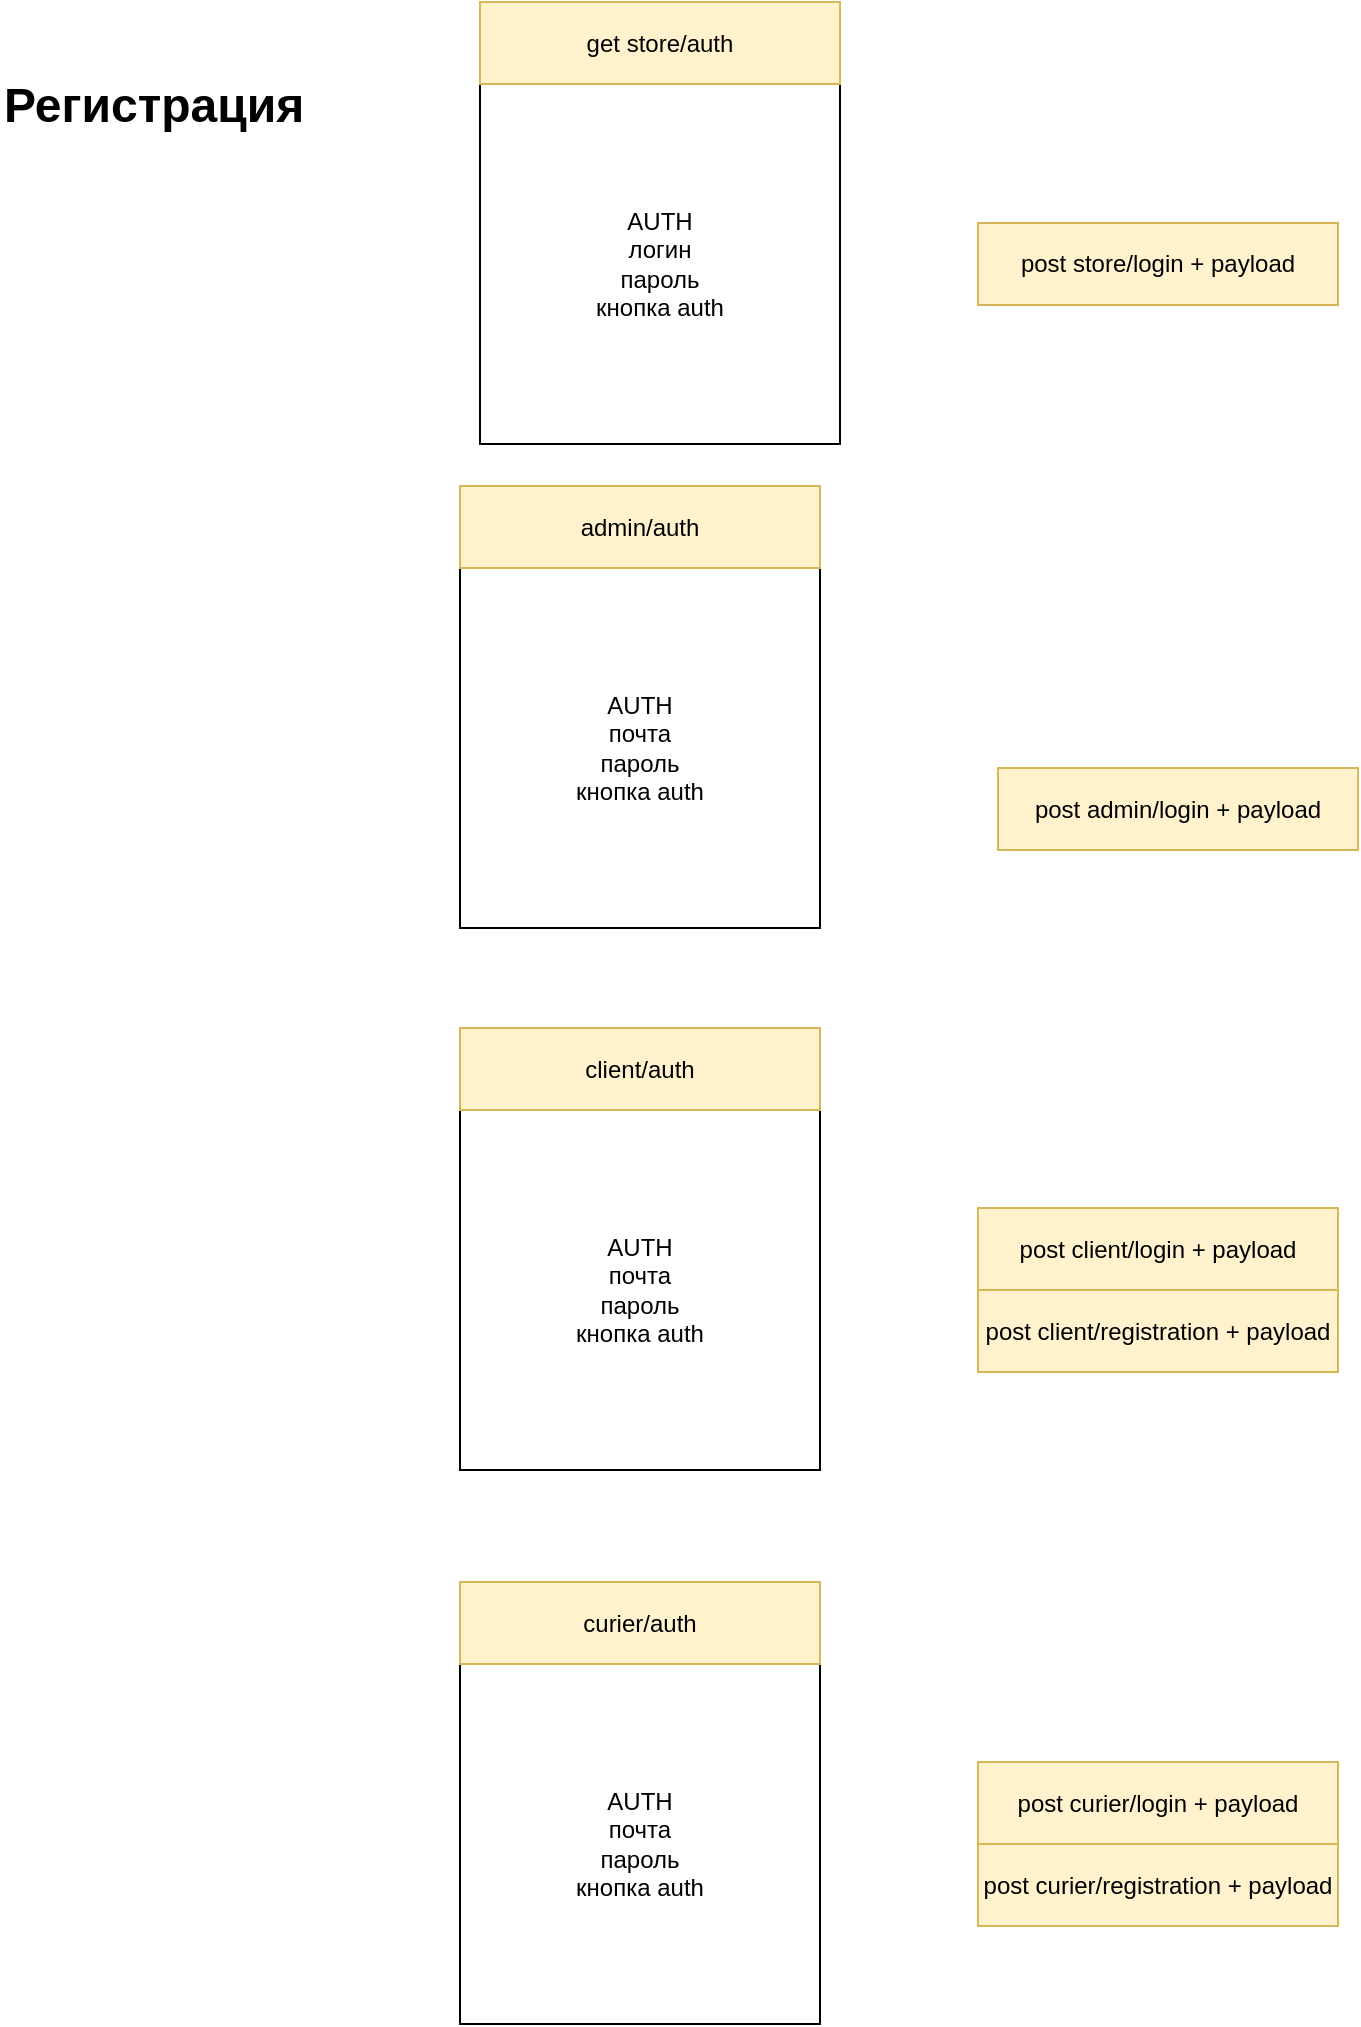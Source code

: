 <mxfile version="24.1.0" type="device">
  <diagram name="Страница — 1" id="XDdJCOj5BgrIff6nonp3">
    <mxGraphModel dx="1512" dy="945" grid="1" gridSize="10" guides="1" tooltips="1" connect="1" arrows="1" fold="1" page="1" pageScale="1" pageWidth="650" pageHeight="200" math="0" shadow="0">
      <root>
        <mxCell id="0" />
        <mxCell id="1" parent="0" />
        <mxCell id="ga1eZ9HjU4N5ib0OzfGF-16" value="&lt;h1 style=&quot;margin-top: 0px;&quot;&gt;Регистрация&lt;/h1&gt;" style="text;html=1;whiteSpace=wrap;overflow=hidden;rounded=0;" parent="1" vertex="1">
          <mxGeometry x="-610" y="-149" width="180" height="120" as="geometry" />
        </mxCell>
        <mxCell id="dC0uHsRcsvpBTz0B__mM-1" value="AUTH&lt;div&gt;логин&lt;/div&gt;&lt;div&gt;пароль&lt;/div&gt;&lt;div&gt;кнопка auth&lt;br&gt;&lt;/div&gt;" style="rounded=0;whiteSpace=wrap;html=1;" parent="1" vertex="1">
          <mxGeometry x="-370" y="-139" width="180" height="180" as="geometry" />
        </mxCell>
        <mxCell id="dC0uHsRcsvpBTz0B__mM-2" value="get store/&lt;span style=&quot;color: rgba(0, 0, 0, 0); font-family: monospace; font-size: 0px; text-align: start; text-wrap: nowrap;&quot;&gt;%3CmxGraphModel%3E%3Croot%3E%3CmxCell%20id%3D%220%22%2F%3E%3CmxCell%20id%3D%221%22%20parent%3D%220%22%2F%3E%3CmxCell%20id%3D%222%22%20value%3D%22AUTH%26lt%3Bdiv%26gt%3B%D0%BF%D0%BE%D1%87%D1%82%D0%B0%26lt%3B%2Fdiv%26gt%3B%26lt%3Bdiv%26gt%3B%D0%BF%D0%B0%D1%80%D0%BE%D0%BB%D1%8C%26lt%3B%2Fdiv%26gt%3B%26lt%3Bdiv%26gt%3B%D0%BA%D0%BD%D0%BE%D0%BF%D0%BA%D0%B0%20auth%26lt%3Bbr%26gt%3B%26lt%3B%2Fdiv%26gt%3B%22%20style%3D%22rounded%3D0%3BwhiteSpace%3Dwrap%3Bhtml%3D1%3B%22%20vertex%3D%221%22%20parent%3D%221%22%3E%3CmxGeometry%20x%3D%22-380%22%20y%3D%22491%22%20width%3D%22180%22%20height%3D%22180%22%20as%3D%22geometry%22%2F%3E%3C%2FmxCell%3E%3CmxCell%20id%3D%223%22%20value%3D%22client%2Fauth%22%20style%3D%22rounded%3D0%3BwhiteSpace%3Dwrap%3Bhtml%3D1%3BfillColor%3D%23fff2cc%3BstrokeColor%3D%23d6b656%3B%22%20vertex%3D%221%22%20parent%3D%221%22%3E%3CmxGeometry%20x%3D%22-380%22%20y%3D%22450%22%20width%3D%22180%22%20height%3D%2241%22%20as%3D%22geometry%22%2F%3E%3C%2FmxCell%3E%3C%2Froot%3E%3C%2FmxGraphModel%3E&lt;/span&gt;auth" style="rounded=0;whiteSpace=wrap;html=1;fillColor=#fff2cc;strokeColor=#d6b656;" parent="1" vertex="1">
          <mxGeometry x="-370" y="-180" width="180" height="41" as="geometry" />
        </mxCell>
        <mxCell id="dC0uHsRcsvpBTz0B__mM-3" value="AUTH&lt;div&gt;почта&lt;/div&gt;&lt;div&gt;пароль&lt;/div&gt;&lt;div&gt;кнопка auth&lt;br&gt;&lt;/div&gt;" style="rounded=0;whiteSpace=wrap;html=1;" parent="1" vertex="1">
          <mxGeometry x="-380" y="374" width="180" height="180" as="geometry" />
        </mxCell>
        <mxCell id="dC0uHsRcsvpBTz0B__mM-4" value="client/auth" style="rounded=0;whiteSpace=wrap;html=1;fillColor=#fff2cc;strokeColor=#d6b656;" parent="1" vertex="1">
          <mxGeometry x="-380" y="333" width="180" height="41" as="geometry" />
        </mxCell>
        <mxCell id="dC0uHsRcsvpBTz0B__mM-5" value="AUTH&lt;div&gt;почта&lt;/div&gt;&lt;div&gt;пароль&lt;/div&gt;&lt;div&gt;кнопка auth&lt;br&gt;&lt;/div&gt;" style="rounded=0;whiteSpace=wrap;html=1;" parent="1" vertex="1">
          <mxGeometry x="-380" y="103" width="180" height="180" as="geometry" />
        </mxCell>
        <mxCell id="dC0uHsRcsvpBTz0B__mM-6" value="admin/auth" style="rounded=0;whiteSpace=wrap;html=1;fillColor=#fff2cc;strokeColor=#d6b656;" parent="1" vertex="1">
          <mxGeometry x="-380" y="62" width="180" height="41" as="geometry" />
        </mxCell>
        <mxCell id="dC0uHsRcsvpBTz0B__mM-8" value="post store/login&lt;span style=&quot;color: rgba(0, 0, 0, 0); font-family: monospace; font-size: 0px; text-align: start; text-wrap: nowrap;&quot;&gt;%3CmxGraphModel%3E%3Croot%3E%3CmxCell%20id%3D%220%22%2F%3E%3CmxCell%20id%3D%221%22%20parent%3D%220%22%2F%3E%3CmxCell%20id%3D%222%22%20value%3D%22AUTH%26lt%3Bdiv%26gt%3B%D0%BF%D0%BE%D1%87%D1%82%D0%B0%26lt%3B%2Fdiv%26gt%3B%26lt%3Bdiv%26gt%3B%D0%BF%D0%B0%D1%80%D0%BE%D0%BB%D1%8C%26lt%3B%2Fdiv%26gt%3B%26lt%3Bdiv%26gt%3B%D0%BA%D0%BD%D0%BE%D0%BF%D0%BA%D0%B0%20auth%26lt%3Bbr%26gt%3B%26lt%3B%2Fdiv%26gt%3B%22%20style%3D%22rounded%3D0%3BwhiteSpace%3Dwrap%3Bhtml%3D1%3B%22%20vertex%3D%221%22%20parent%3D%221%22%3E%3CmxGeometry%20x%3D%22-380%22%20y%3D%22491%22%20width%3D%22180%22%20height%3D%22180%22%20as%3D%22geometry%22%2F%3E%3C%2FmxCell%3E%3CmxCell%20id%3D%223%22%20value%3D%22client%2Fauth%22%20style%3D%22rounded%3D0%3BwhiteSpace%3Dwrap%3Bhtml%3D1%3BfillColor%3D%23fff2cc%3BstrokeColor%3D%23d6b656%3B%22%20vertex%3D%221%22%20parent%3D%221%22%3E%3CmxGeometry%20x%3D%22-380%22%20y%3D%22450%22%20width%3D%22180%22%20height%3D%2241%22%20as%3D%22geometry%22%2F%3E%3C%2FmxCell%3E%3C%2Froot%3E%3C%2FmxGraphModel%lol&lt;/span&gt;&amp;nbsp;+ payload" style="rounded=0;whiteSpace=wrap;html=1;fillColor=#fff2cc;strokeColor=#d6b656;" parent="1" vertex="1">
          <mxGeometry x="-121" y="-69.5" width="180" height="41" as="geometry" />
        </mxCell>
        <mxCell id="dC0uHsRcsvpBTz0B__mM-9" value="post admin/login&lt;span style=&quot;color: rgba(0, 0, 0, 0); font-family: monospace; font-size: 0px; text-align: start; text-wrap: nowrap;&quot;&gt;%3CmxGraphModel%3E%3Croot%3E%3CmxCell%20id%3D%220%22%2F%3E%3CmxCell%20id%3D%221%22%20parent%3D%220%22%2F%3E%3CmxCell%20id%3D%222%22%20value%3D%22AUTH%26lt%3Bdiv%26gt%3B%D0%BF%D0%BE%D1%87%D1%82%D0%B0%26lt%3B%2Fdiv%26gt%3B%26lt%3Bdiv%26gt%3B%D0%BF%D0%B0%D1%80%D0%BE%D0%BB%D1%8C%26lt%3B%2Fdiv%26gt%3B%26lt%3Bdiv%26gt%3B%D0%BA%D0%BD%D0%BE%D0%BF%D0%BA%D0%B0%20auth%26lt%3Bbr%26gt%3B%26lt%3B%2Fdiv%26gt%3B%22%20style%3D%22rounded%3D0%3BwhiteSpace%3Dwrap%3Bhtml%3D1%3B%22%20vertex%3D%221%22%20parent%3D%221%22%3E%3CmxGeometry%20x%3D%22-380%22%20y%3D%22491%22%20width%3D%22180%22%20height%3D%22180%22%20as%3D%22geometry%22%2F%3E%3C%2FmxCell%3E%3CmxCell%20id%3D%223%22%20value%3D%22client%2Fauth%22%20style%3D%22rounded%3D0%3BwhiteSpace%3Dwrap%3Bhtml%3D1%3BfillColor%3D%23fff2cc%3BstrokeColor%3D%23d6b656%3B%22%20vertex%3D%221%22%20parent%3D%221%22%3E%3CmxGeometry%20x%3D%22-380%22%20y%3D%22450%22%20width%3D%22180%22%20height%3D%2241%22%20as%3D%22geometry%22%2F%3E%3C%2FmxCell%3E%3C%2Froot%3E%3C%2FmxGraphModel%lol&lt;/span&gt;&amp;nbsp;+ payload" style="rounded=0;whiteSpace=wrap;html=1;fillColor=#fff2cc;strokeColor=#d6b656;" parent="1" vertex="1">
          <mxGeometry x="-111" y="203" width="180" height="41" as="geometry" />
        </mxCell>
        <mxCell id="dC0uHsRcsvpBTz0B__mM-10" value="post client/login&lt;span style=&quot;color: rgba(0, 0, 0, 0); font-family: monospace; font-size: 0px; text-align: start; text-wrap: nowrap;&quot;&gt;%3CmxGraphModel%3E%3Croot%3E%3CmxCell%20id%3D%220%22%2F%3E%3CmxCell%20id%3D%221%22%20parent%3D%220%22%2F%3E%3CmxCell%20id%3D%222%22%20value%3D%22AUTH%26lt%3Bdiv%26gt%3B%D0%BF%D0%BE%D1%87%D1%82%D0%B0%26lt%3B%2Fdiv%26gt%3B%26lt%3Bdiv%26gt%3B%D0%BF%D0%B0%D1%80%D0%BE%D0%BB%D1%8C%26lt%3B%2Fdiv%26gt%3B%26lt%3Bdiv%26gt%3B%D0%BA%D0%BD%D0%BE%D0%BF%D0%BA%D0%B0%20auth%26lt%3Bbr%26gt%3B%26lt%3B%2Fdiv%26gt%3B%22%20style%3D%22rounded%3D0%3BwhiteSpace%3Dwrap%3Bhtml%3D1%3B%22%20vertex%3D%221%22%20parent%3D%221%22%3E%3CmxGeometry%20x%3D%22-380%22%20y%3D%22491%22%20width%3D%22180%22%20height%3D%22180%22%20as%3D%22geometry%22%2F%3E%3C%2FmxCell%3E%3CmxCell%20id%3D%223%22%20value%3D%22client%2Fauth%22%20style%3D%22rounded%3D0%3BwhiteSpace%3Dwrap%3Bhtml%3D1%3BfillColor%3D%23fff2cc%3BstrokeColor%3D%23d6b656%3B%22%20vertex%3D%221%22%20parent%3D%221%22%3E%3CmxGeometry%20x%3D%22-380%22%20y%3D%22450%22%20width%3D%22180%22%20height%3D%2241%22%20as%3D%22geometry%22%2F%3E%3C%2FmxCell%3E%3C%2Froot%3E%3C%2FmxGraphModel%lol&lt;/span&gt;&amp;nbsp;+ payload" style="rounded=0;whiteSpace=wrap;html=1;fillColor=#fff2cc;strokeColor=#d6b656;" parent="1" vertex="1">
          <mxGeometry x="-121" y="423" width="180" height="41" as="geometry" />
        </mxCell>
        <mxCell id="dC0uHsRcsvpBTz0B__mM-11" value="post client/registration&lt;span style=&quot;color: rgba(0, 0, 0, 0); font-family: monospace; font-size: 0px; text-align: start; text-wrap: nowrap;&quot;&gt;%3CmxGraphModel%3E%3Croot%3E%3CmxCell%20id%3D%220%22%2F%3E%3CmxCell%20id%3D%221%22%20parent%3D%220%22%2F%3E%3CmxCell%20id%3D%222%22%20value%3D%22AUTH%26lt%3Bdiv%26gt%3B%D0%BF%D0%BE%D1%87%D1%82%D0%B0%26lt%3B%2Fdiv%26gt%3B%26lt%3Bdiv%26gt%3B%D0%BF%D0%B0%D1%80%D0%BE%D0%BB%D1%8C%26lt%3B%2Fdiv%26gt%3B%26lt%3Bdiv%26gt%3B%D0%BA%D0%BD%D0%BE%D0%BF%D0%BA%D0%B0%20auth%26lt%3Bbr%26gt%3B%26lt%3B%2Fdiv%26gt%3B%22%20style%3D%22rounded%3D0%3BwhiteSpace%3Dwrap%3Bhtml%3D1%3B%22%20vertex%3D%221%22%20parent%3D%221%22%3E%3CmxGeometry%20x%3D%22-380%22%20y%3D%22491%22%20width%3D%22180%22%20height%3D%22180%22%20as%3D%22geometry%22%2F%3E%3C%2FmxCell%3E%3CmxCell%20id%3D%223%22%20value%3D%22client%2Fauth%22%20style%3D%22rounded%3D0%3BwhiteSpace%3Dwrap%3Bhtml%3D1%3BfillColor%3D%23fff2cc%3BstrokeColor%3D%23d6b656%3B%22%20vertex%3D%221%22%20parent%3D%221%22%3E%3CmxGeometry%20x%3D%22-380%22%20y%3D%22450%22%20width%3D%22180%22%20height%3D%2241%22%20as%3D%22geometry%22%2F%3E%3C%2FmxCell%3E%3C%2Froot%3E%3C%2FmxGraphModel%lol&lt;/span&gt;&amp;nbsp;+ payload" style="rounded=0;whiteSpace=wrap;html=1;fillColor=#fff2cc;strokeColor=#d6b656;" parent="1" vertex="1">
          <mxGeometry x="-121" y="464" width="180" height="41" as="geometry" />
        </mxCell>
        <mxCell id="bWzLP5L4RH6KkXzM0k1r-3" value="AUTH&lt;div&gt;почта&lt;/div&gt;&lt;div&gt;пароль&lt;/div&gt;&lt;div&gt;кнопка auth&lt;br&gt;&lt;/div&gt;" style="rounded=0;whiteSpace=wrap;html=1;" vertex="1" parent="1">
          <mxGeometry x="-380" y="651" width="180" height="180" as="geometry" />
        </mxCell>
        <mxCell id="bWzLP5L4RH6KkXzM0k1r-4" value="curier/auth" style="rounded=0;whiteSpace=wrap;html=1;fillColor=#fff2cc;strokeColor=#d6b656;" vertex="1" parent="1">
          <mxGeometry x="-380" y="610" width="180" height="41" as="geometry" />
        </mxCell>
        <mxCell id="bWzLP5L4RH6KkXzM0k1r-5" value="post curier/login&lt;span style=&quot;color: rgba(0, 0, 0, 0); font-family: monospace; font-size: 0px; text-align: start; text-wrap: nowrap;&quot;&gt;%3CmxGraphModel%3E%3Croot%3E%3CmxCell%20id%3D%220%22%2F%3E%3CmxCell%20id%3D%221%22%20parent%3D%220%22%2F%3E%3CmxCell%20id%3D%222%22%20value%3D%22AUTH%26lt%3Bdiv%26gt%3B%D0%BF%D0%BE%D1%87%D1%82%D0%B0%26lt%3B%2Fdiv%26gt%3B%26lt%3Bdiv%26gt%3B%D0%BF%D0%B0%D1%80%D0%BE%D0%BB%D1%8C%26lt%3B%2Fdiv%26gt%3B%26lt%3Bdiv%26gt%3B%D0%BA%D0%BD%D0%BE%D0%BF%D0%BA%D0%B0%20auth%26lt%3Bbr%26gt%3B%26lt%3B%2Fdiv%26gt%3B%22%20style%3D%22rounded%3D0%3BwhiteSpace%3Dwrap%3Bhtml%3D1%3B%22%20vertex%3D%221%22%20parent%3D%221%22%3E%3CmxGeometry%20x%3D%22-380%22%20y%3D%22491%22%20width%3D%22180%22%20height%3D%22180%22%20as%3D%22geometry%22%2F%3E%3C%2FmxCell%3E%3CmxCell%20id%3D%223%22%20value%3D%22client%2Fauth%22%20style%3D%22rounded%3D0%3BwhiteSpace%3Dwrap%3Bhtml%3D1%3BfillColor%3D%23fff2cc%3BstrokeColor%3D%23d6b656%3B%22%20vertex%3D%221%22%20parent%3D%221%22%3E%3CmxGeometry%20x%3D%22-380%22%20y%3D%22450%22%20width%3D%22180%22%20height%3D%2241%22%20as%3D%22geometry%22%2F%3E%3C%2FmxCell%3E%3C%2Froot%3E%3C%2FmxGraphModel%lol&lt;/span&gt;&amp;nbsp;+ payload" style="rounded=0;whiteSpace=wrap;html=1;fillColor=#fff2cc;strokeColor=#d6b656;" vertex="1" parent="1">
          <mxGeometry x="-121" y="700" width="180" height="41" as="geometry" />
        </mxCell>
        <mxCell id="bWzLP5L4RH6KkXzM0k1r-6" value="post curier/registration&lt;span style=&quot;color: rgba(0, 0, 0, 0); font-family: monospace; font-size: 0px; text-align: start; text-wrap: nowrap;&quot;&gt;%3CmxGraphModel%3E%3Croot%3E%3CmxCell%20id%3D%220%22%2F%3E%3CmxCell%20id%3D%221%22%20parent%3D%220%22%2F%3E%3CmxCell%20id%3D%222%22%20value%3D%22AUTH%26lt%3Bdiv%26gt%3B%D0%BF%D0%BE%D1%87%D1%82%D0%B0%26lt%3B%2Fdiv%26gt%3B%26lt%3Bdiv%26gt%3B%D0%BF%D0%B0%D1%80%D0%BE%D0%BB%D1%8C%26lt%3B%2Fdiv%26gt%3B%26lt%3Bdiv%26gt%3B%D0%BA%D0%BD%D0%BE%D0%BF%D0%BA%D0%B0%20auth%26lt%3Bbr%26gt%3B%26lt%3B%2Fdiv%26gt%3B%22%20style%3D%22rounded%3D0%3BwhiteSpace%3Dwrap%3Bhtml%3D1%3B%22%20vertex%3D%221%22%20parent%3D%221%22%3E%3CmxGeometry%20x%3D%22-380%22%20y%3D%22491%22%20width%3D%22180%22%20height%3D%22180%22%20as%3D%22geometry%22%2F%3E%3C%2FmxCell%3E%3CmxCell%20id%3D%223%22%20value%3D%22client%2Fauth%22%20style%3D%22rounded%3D0%3BwhiteSpace%3Dwrap%3Bhtml%3D1%3BfillColor%3D%23fff2cc%3BstrokeColor%3D%23d6b656%3B%22%20vertex%3D%221%22%20parent%3D%221%22%3E%3CmxGeometry%20x%3D%22-380%22%20y%3D%22450%22%20width%3D%22180%22%20height%3D%2241%22%20as%3D%22geometry%22%2F%3E%3C%2FmxCell%3E%3C%2Froot%3E%3C%2FmxGraphModel%lol&lt;/span&gt;&amp;nbsp;+ payload" style="rounded=0;whiteSpace=wrap;html=1;fillColor=#fff2cc;strokeColor=#d6b656;" vertex="1" parent="1">
          <mxGeometry x="-121" y="741" width="180" height="41" as="geometry" />
        </mxCell>
      </root>
    </mxGraphModel>
  </diagram>
</mxfile>
